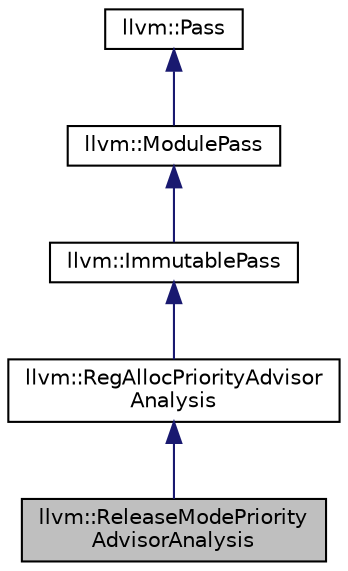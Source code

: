 digraph "llvm::ReleaseModePriorityAdvisorAnalysis"
{
 // LATEX_PDF_SIZE
  bgcolor="transparent";
  edge [fontname="Helvetica",fontsize="10",labelfontname="Helvetica",labelfontsize="10"];
  node [fontname="Helvetica",fontsize="10",shape=record];
  Node1 [label="llvm::ReleaseModePriority\lAdvisorAnalysis",height=0.2,width=0.4,color="black", fillcolor="grey75", style="filled", fontcolor="black",tooltip=" "];
  Node2 -> Node1 [dir="back",color="midnightblue",fontsize="10",style="solid",fontname="Helvetica"];
  Node2 [label="llvm::RegAllocPriorityAdvisor\lAnalysis",height=0.2,width=0.4,color="black",URL="$classllvm_1_1RegAllocPriorityAdvisorAnalysis.html",tooltip=" "];
  Node3 -> Node2 [dir="back",color="midnightblue",fontsize="10",style="solid",fontname="Helvetica"];
  Node3 [label="llvm::ImmutablePass",height=0.2,width=0.4,color="black",URL="$classllvm_1_1ImmutablePass.html",tooltip="ImmutablePass class - This class is used to provide information that does not need to be run."];
  Node4 -> Node3 [dir="back",color="midnightblue",fontsize="10",style="solid",fontname="Helvetica"];
  Node4 [label="llvm::ModulePass",height=0.2,width=0.4,color="black",URL="$classllvm_1_1ModulePass.html",tooltip="ModulePass class - This class is used to implement unstructured interprocedural optimizations and ana..."];
  Node5 -> Node4 [dir="back",color="midnightblue",fontsize="10",style="solid",fontname="Helvetica"];
  Node5 [label="llvm::Pass",height=0.2,width=0.4,color="black",URL="$classllvm_1_1Pass.html",tooltip="Pass interface - Implemented by all 'passes'."];
}
